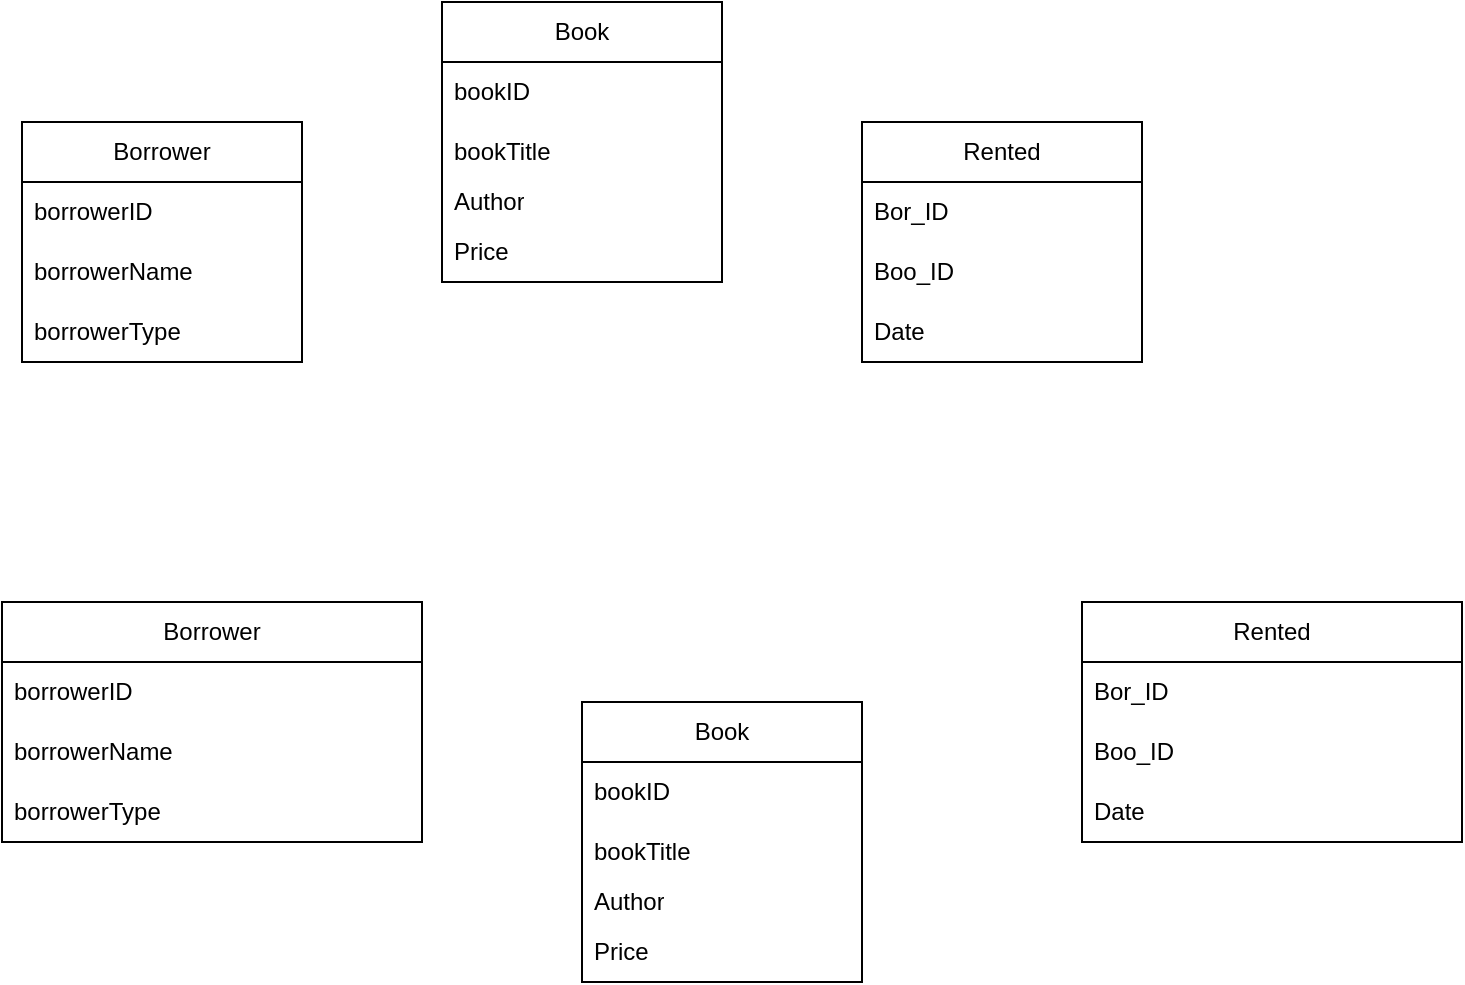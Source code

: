 <mxfile version="23.1.1" type="device">
  <diagram name="Page-1" id="beXGazI1RDWaZz4PkmPt">
    <mxGraphModel dx="880" dy="460" grid="1" gridSize="10" guides="1" tooltips="1" connect="1" arrows="1" fold="1" page="1" pageScale="1" pageWidth="850" pageHeight="1100" math="0" shadow="0">
      <root>
        <mxCell id="0" />
        <mxCell id="1" parent="0" />
        <mxCell id="IycolVyvRypAr3V7C3nG-1" value="Rented" style="swimlane;fontStyle=0;childLayout=stackLayout;horizontal=1;startSize=30;horizontalStack=0;resizeParent=1;resizeParentMax=0;resizeLast=0;collapsible=1;marginBottom=0;whiteSpace=wrap;html=1;" vertex="1" parent="1">
          <mxGeometry x="480" y="140" width="140" height="120" as="geometry" />
        </mxCell>
        <mxCell id="IycolVyvRypAr3V7C3nG-2" value="Bor_ID" style="text;strokeColor=none;fillColor=none;align=left;verticalAlign=middle;spacingLeft=4;spacingRight=4;overflow=hidden;points=[[0,0.5],[1,0.5]];portConstraint=eastwest;rotatable=0;whiteSpace=wrap;html=1;" vertex="1" parent="IycolVyvRypAr3V7C3nG-1">
          <mxGeometry y="30" width="140" height="30" as="geometry" />
        </mxCell>
        <mxCell id="IycolVyvRypAr3V7C3nG-3" value="Boo_ID" style="text;strokeColor=none;fillColor=none;align=left;verticalAlign=middle;spacingLeft=4;spacingRight=4;overflow=hidden;points=[[0,0.5],[1,0.5]];portConstraint=eastwest;rotatable=0;whiteSpace=wrap;html=1;" vertex="1" parent="IycolVyvRypAr3V7C3nG-1">
          <mxGeometry y="60" width="140" height="30" as="geometry" />
        </mxCell>
        <mxCell id="IycolVyvRypAr3V7C3nG-4" value="Date" style="text;strokeColor=none;fillColor=none;align=left;verticalAlign=middle;spacingLeft=4;spacingRight=4;overflow=hidden;points=[[0,0.5],[1,0.5]];portConstraint=eastwest;rotatable=0;whiteSpace=wrap;html=1;" vertex="1" parent="IycolVyvRypAr3V7C3nG-1">
          <mxGeometry y="90" width="140" height="30" as="geometry" />
        </mxCell>
        <mxCell id="IycolVyvRypAr3V7C3nG-5" value="Book" style="swimlane;fontStyle=0;childLayout=stackLayout;horizontal=1;startSize=30;horizontalStack=0;resizeParent=1;resizeParentMax=0;resizeLast=0;collapsible=1;marginBottom=0;whiteSpace=wrap;html=1;" vertex="1" parent="1">
          <mxGeometry x="270" y="80" width="140" height="140" as="geometry" />
        </mxCell>
        <mxCell id="IycolVyvRypAr3V7C3nG-6" value="bookID" style="text;strokeColor=none;fillColor=none;align=left;verticalAlign=middle;spacingLeft=4;spacingRight=4;overflow=hidden;points=[[0,0.5],[1,0.5]];portConstraint=eastwest;rotatable=0;whiteSpace=wrap;html=1;" vertex="1" parent="IycolVyvRypAr3V7C3nG-5">
          <mxGeometry y="30" width="140" height="30" as="geometry" />
        </mxCell>
        <mxCell id="IycolVyvRypAr3V7C3nG-7" value="bookTitle" style="text;strokeColor=none;fillColor=none;align=left;verticalAlign=middle;spacingLeft=4;spacingRight=4;overflow=hidden;points=[[0,0.5],[1,0.5]];portConstraint=eastwest;rotatable=0;whiteSpace=wrap;html=1;" vertex="1" parent="IycolVyvRypAr3V7C3nG-5">
          <mxGeometry y="60" width="140" height="30" as="geometry" />
        </mxCell>
        <mxCell id="IycolVyvRypAr3V7C3nG-8" value="Author" style="text;strokeColor=none;fillColor=none;align=left;verticalAlign=middle;spacingLeft=4;spacingRight=4;overflow=hidden;points=[[0,0.5],[1,0.5]];portConstraint=eastwest;rotatable=0;whiteSpace=wrap;html=1;" vertex="1" parent="IycolVyvRypAr3V7C3nG-5">
          <mxGeometry y="90" width="140" height="20" as="geometry" />
        </mxCell>
        <mxCell id="IycolVyvRypAr3V7C3nG-13" value="Price" style="text;strokeColor=none;fillColor=none;align=left;verticalAlign=middle;spacingLeft=4;spacingRight=4;overflow=hidden;points=[[0,0.5],[1,0.5]];portConstraint=eastwest;rotatable=0;whiteSpace=wrap;html=1;" vertex="1" parent="IycolVyvRypAr3V7C3nG-5">
          <mxGeometry y="110" width="140" height="30" as="geometry" />
        </mxCell>
        <mxCell id="IycolVyvRypAr3V7C3nG-9" value="Borrower" style="swimlane;fontStyle=0;childLayout=stackLayout;horizontal=1;startSize=30;horizontalStack=0;resizeParent=1;resizeParentMax=0;resizeLast=0;collapsible=1;marginBottom=0;whiteSpace=wrap;html=1;" vertex="1" parent="1">
          <mxGeometry x="60" y="140" width="140" height="120" as="geometry" />
        </mxCell>
        <mxCell id="IycolVyvRypAr3V7C3nG-10" value="borrowerID" style="text;strokeColor=none;fillColor=none;align=left;verticalAlign=middle;spacingLeft=4;spacingRight=4;overflow=hidden;points=[[0,0.5],[1,0.5]];portConstraint=eastwest;rotatable=0;whiteSpace=wrap;html=1;" vertex="1" parent="IycolVyvRypAr3V7C3nG-9">
          <mxGeometry y="30" width="140" height="30" as="geometry" />
        </mxCell>
        <mxCell id="IycolVyvRypAr3V7C3nG-11" value="borrowerName" style="text;strokeColor=none;fillColor=none;align=left;verticalAlign=middle;spacingLeft=4;spacingRight=4;overflow=hidden;points=[[0,0.5],[1,0.5]];portConstraint=eastwest;rotatable=0;whiteSpace=wrap;html=1;" vertex="1" parent="IycolVyvRypAr3V7C3nG-9">
          <mxGeometry y="60" width="140" height="30" as="geometry" />
        </mxCell>
        <mxCell id="IycolVyvRypAr3V7C3nG-12" value="borrowerType" style="text;strokeColor=none;fillColor=none;align=left;verticalAlign=middle;spacingLeft=4;spacingRight=4;overflow=hidden;points=[[0,0.5],[1,0.5]];portConstraint=eastwest;rotatable=0;whiteSpace=wrap;html=1;" vertex="1" parent="IycolVyvRypAr3V7C3nG-9">
          <mxGeometry y="90" width="140" height="30" as="geometry" />
        </mxCell>
        <mxCell id="IycolVyvRypAr3V7C3nG-15" value="Borrower" style="swimlane;fontStyle=0;childLayout=stackLayout;horizontal=1;startSize=30;horizontalStack=0;resizeParent=1;resizeParentMax=0;resizeLast=0;collapsible=1;marginBottom=0;whiteSpace=wrap;html=1;" vertex="1" parent="1">
          <mxGeometry x="50" y="380" width="210" height="120" as="geometry" />
        </mxCell>
        <mxCell id="IycolVyvRypAr3V7C3nG-16" value="borrowerID" style="text;strokeColor=none;fillColor=none;align=left;verticalAlign=middle;spacingLeft=4;spacingRight=4;overflow=hidden;points=[[0,0.5],[1,0.5]];portConstraint=eastwest;rotatable=0;whiteSpace=wrap;html=1;" vertex="1" parent="IycolVyvRypAr3V7C3nG-15">
          <mxGeometry y="30" width="210" height="30" as="geometry" />
        </mxCell>
        <mxCell id="IycolVyvRypAr3V7C3nG-17" value="borrowerName" style="text;strokeColor=none;fillColor=none;align=left;verticalAlign=middle;spacingLeft=4;spacingRight=4;overflow=hidden;points=[[0,0.5],[1,0.5]];portConstraint=eastwest;rotatable=0;whiteSpace=wrap;html=1;" vertex="1" parent="IycolVyvRypAr3V7C3nG-15">
          <mxGeometry y="60" width="210" height="30" as="geometry" />
        </mxCell>
        <mxCell id="IycolVyvRypAr3V7C3nG-18" value="borrowerType" style="text;strokeColor=none;fillColor=none;align=left;verticalAlign=middle;spacingLeft=4;spacingRight=4;overflow=hidden;points=[[0,0.5],[1,0.5]];portConstraint=eastwest;rotatable=0;whiteSpace=wrap;html=1;" vertex="1" parent="IycolVyvRypAr3V7C3nG-15">
          <mxGeometry y="90" width="210" height="30" as="geometry" />
        </mxCell>
        <mxCell id="IycolVyvRypAr3V7C3nG-19" value="Book" style="swimlane;fontStyle=0;childLayout=stackLayout;horizontal=1;startSize=30;horizontalStack=0;resizeParent=1;resizeParentMax=0;resizeLast=0;collapsible=1;marginBottom=0;whiteSpace=wrap;html=1;" vertex="1" parent="1">
          <mxGeometry x="340" y="430" width="140" height="140" as="geometry" />
        </mxCell>
        <mxCell id="IycolVyvRypAr3V7C3nG-20" value="bookID" style="text;strokeColor=none;fillColor=none;align=left;verticalAlign=middle;spacingLeft=4;spacingRight=4;overflow=hidden;points=[[0,0.5],[1,0.5]];portConstraint=eastwest;rotatable=0;whiteSpace=wrap;html=1;" vertex="1" parent="IycolVyvRypAr3V7C3nG-19">
          <mxGeometry y="30" width="140" height="30" as="geometry" />
        </mxCell>
        <mxCell id="IycolVyvRypAr3V7C3nG-21" value="bookTitle" style="text;strokeColor=none;fillColor=none;align=left;verticalAlign=middle;spacingLeft=4;spacingRight=4;overflow=hidden;points=[[0,0.5],[1,0.5]];portConstraint=eastwest;rotatable=0;whiteSpace=wrap;html=1;" vertex="1" parent="IycolVyvRypAr3V7C3nG-19">
          <mxGeometry y="60" width="140" height="30" as="geometry" />
        </mxCell>
        <mxCell id="IycolVyvRypAr3V7C3nG-22" value="Author" style="text;strokeColor=none;fillColor=none;align=left;verticalAlign=middle;spacingLeft=4;spacingRight=4;overflow=hidden;points=[[0,0.5],[1,0.5]];portConstraint=eastwest;rotatable=0;whiteSpace=wrap;html=1;" vertex="1" parent="IycolVyvRypAr3V7C3nG-19">
          <mxGeometry y="90" width="140" height="20" as="geometry" />
        </mxCell>
        <mxCell id="IycolVyvRypAr3V7C3nG-23" value="Price" style="text;strokeColor=none;fillColor=none;align=left;verticalAlign=middle;spacingLeft=4;spacingRight=4;overflow=hidden;points=[[0,0.5],[1,0.5]];portConstraint=eastwest;rotatable=0;whiteSpace=wrap;html=1;" vertex="1" parent="IycolVyvRypAr3V7C3nG-19">
          <mxGeometry y="110" width="140" height="30" as="geometry" />
        </mxCell>
        <mxCell id="IycolVyvRypAr3V7C3nG-24" value="Rented" style="swimlane;fontStyle=0;childLayout=stackLayout;horizontal=1;startSize=30;horizontalStack=0;resizeParent=1;resizeParentMax=0;resizeLast=0;collapsible=1;marginBottom=0;whiteSpace=wrap;html=1;" vertex="1" parent="1">
          <mxGeometry x="590" y="380" width="190" height="120" as="geometry" />
        </mxCell>
        <mxCell id="IycolVyvRypAr3V7C3nG-25" value="Bor_ID" style="text;strokeColor=none;fillColor=none;align=left;verticalAlign=middle;spacingLeft=4;spacingRight=4;overflow=hidden;points=[[0,0.5],[1,0.5]];portConstraint=eastwest;rotatable=0;whiteSpace=wrap;html=1;" vertex="1" parent="IycolVyvRypAr3V7C3nG-24">
          <mxGeometry y="30" width="190" height="30" as="geometry" />
        </mxCell>
        <mxCell id="IycolVyvRypAr3V7C3nG-26" value="Boo_ID" style="text;strokeColor=none;fillColor=none;align=left;verticalAlign=middle;spacingLeft=4;spacingRight=4;overflow=hidden;points=[[0,0.5],[1,0.5]];portConstraint=eastwest;rotatable=0;whiteSpace=wrap;html=1;" vertex="1" parent="IycolVyvRypAr3V7C3nG-24">
          <mxGeometry y="60" width="190" height="30" as="geometry" />
        </mxCell>
        <mxCell id="IycolVyvRypAr3V7C3nG-27" value="Date" style="text;strokeColor=none;fillColor=none;align=left;verticalAlign=middle;spacingLeft=4;spacingRight=4;overflow=hidden;points=[[0,0.5],[1,0.5]];portConstraint=eastwest;rotatable=0;whiteSpace=wrap;html=1;" vertex="1" parent="IycolVyvRypAr3V7C3nG-24">
          <mxGeometry y="90" width="190" height="30" as="geometry" />
        </mxCell>
      </root>
    </mxGraphModel>
  </diagram>
</mxfile>
